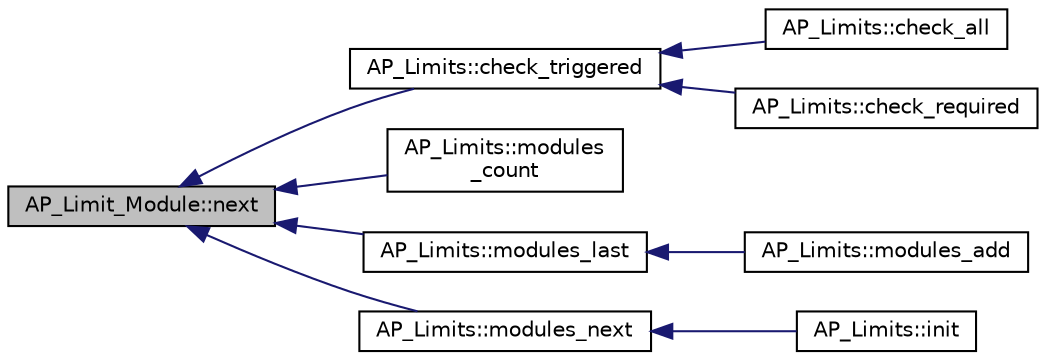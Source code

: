 digraph "AP_Limit_Module::next"
{
 // INTERACTIVE_SVG=YES
  edge [fontname="Helvetica",fontsize="10",labelfontname="Helvetica",labelfontsize="10"];
  node [fontname="Helvetica",fontsize="10",shape=record];
  rankdir="LR";
  Node1 [label="AP_Limit_Module::next",height=0.2,width=0.4,color="black", fillcolor="grey75", style="filled" fontcolor="black"];
  Node1 -> Node2 [dir="back",color="midnightblue",fontsize="10",style="solid",fontname="Helvetica"];
  Node2 [label="AP_Limits::check_triggered",height=0.2,width=0.4,color="black", fillcolor="white", style="filled",URL="$classAP__Limits.html#a6ea553ffc7e3c7b38b0272a4cbbb011f"];
  Node2 -> Node3 [dir="back",color="midnightblue",fontsize="10",style="solid",fontname="Helvetica"];
  Node3 [label="AP_Limits::check_all",height=0.2,width=0.4,color="black", fillcolor="white", style="filled",URL="$classAP__Limits.html#a5816145fee40aa0a0704a3283c987aca"];
  Node2 -> Node4 [dir="back",color="midnightblue",fontsize="10",style="solid",fontname="Helvetica"];
  Node4 [label="AP_Limits::check_required",height=0.2,width=0.4,color="black", fillcolor="white", style="filled",URL="$classAP__Limits.html#a7a2a453576c01c9f70ca8fa9ce567ed1"];
  Node1 -> Node5 [dir="back",color="midnightblue",fontsize="10",style="solid",fontname="Helvetica"];
  Node5 [label="AP_Limits::modules\l_count",height=0.2,width=0.4,color="black", fillcolor="white", style="filled",URL="$classAP__Limits.html#a600c5bd09ab2c716b6f91cb614796c68"];
  Node1 -> Node6 [dir="back",color="midnightblue",fontsize="10",style="solid",fontname="Helvetica"];
  Node6 [label="AP_Limits::modules_last",height=0.2,width=0.4,color="black", fillcolor="white", style="filled",URL="$classAP__Limits.html#a7ccb226882b9a7d6bc15748018ee38a1"];
  Node6 -> Node7 [dir="back",color="midnightblue",fontsize="10",style="solid",fontname="Helvetica"];
  Node7 [label="AP_Limits::modules_add",height=0.2,width=0.4,color="black", fillcolor="white", style="filled",URL="$classAP__Limits.html#aefb390ee91f5a9e53c5cd8b64f9e502a"];
  Node1 -> Node8 [dir="back",color="midnightblue",fontsize="10",style="solid",fontname="Helvetica"];
  Node8 [label="AP_Limits::modules_next",height=0.2,width=0.4,color="black", fillcolor="white", style="filled",URL="$classAP__Limits.html#abb928fafc33c9e23b06933f697c4dc63"];
  Node8 -> Node9 [dir="back",color="midnightblue",fontsize="10",style="solid",fontname="Helvetica"];
  Node9 [label="AP_Limits::init",height=0.2,width=0.4,color="black", fillcolor="white", style="filled",URL="$classAP__Limits.html#a9801e9c96adb490addd6dd4dcf6d32df"];
}
